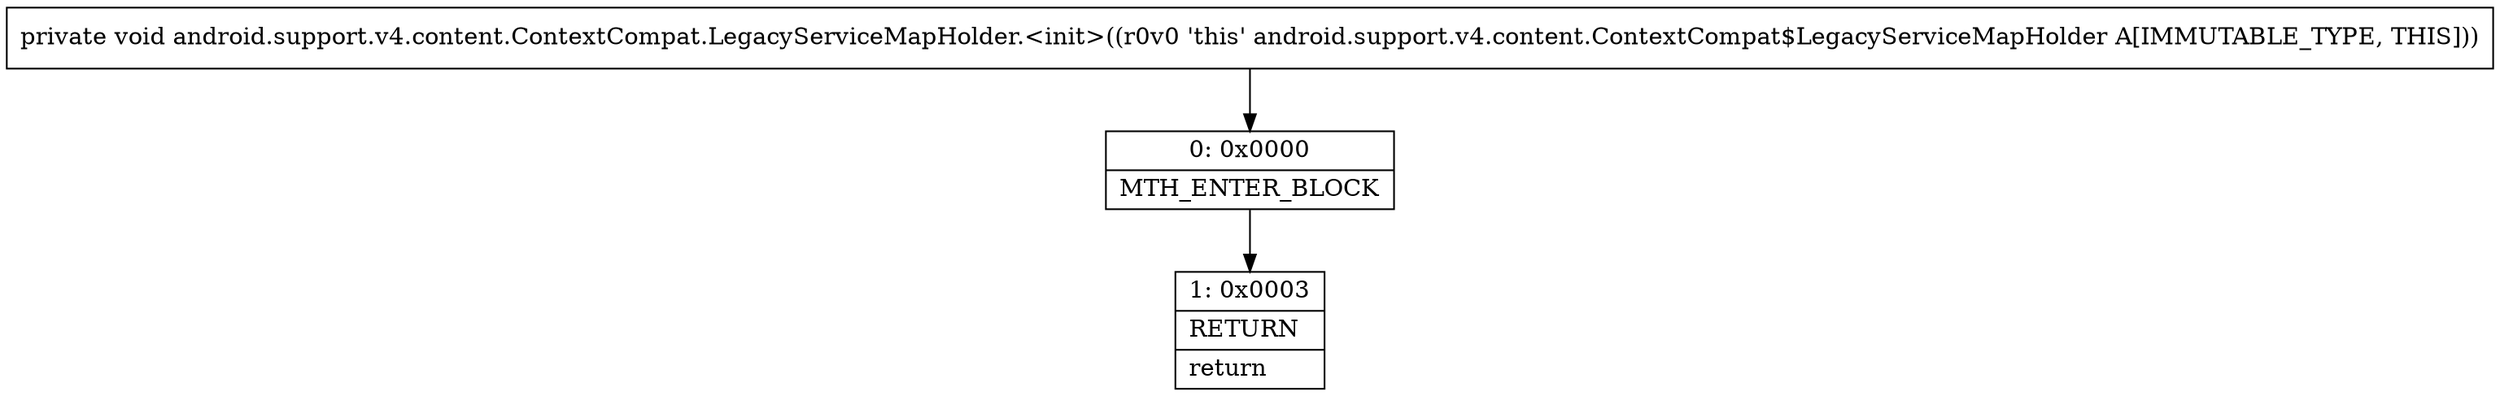 digraph "CFG forandroid.support.v4.content.ContextCompat.LegacyServiceMapHolder.\<init\>()V" {
Node_0 [shape=record,label="{0\:\ 0x0000|MTH_ENTER_BLOCK\l}"];
Node_1 [shape=record,label="{1\:\ 0x0003|RETURN\l|return\l}"];
MethodNode[shape=record,label="{private void android.support.v4.content.ContextCompat.LegacyServiceMapHolder.\<init\>((r0v0 'this' android.support.v4.content.ContextCompat$LegacyServiceMapHolder A[IMMUTABLE_TYPE, THIS])) }"];
MethodNode -> Node_0;
Node_0 -> Node_1;
}

